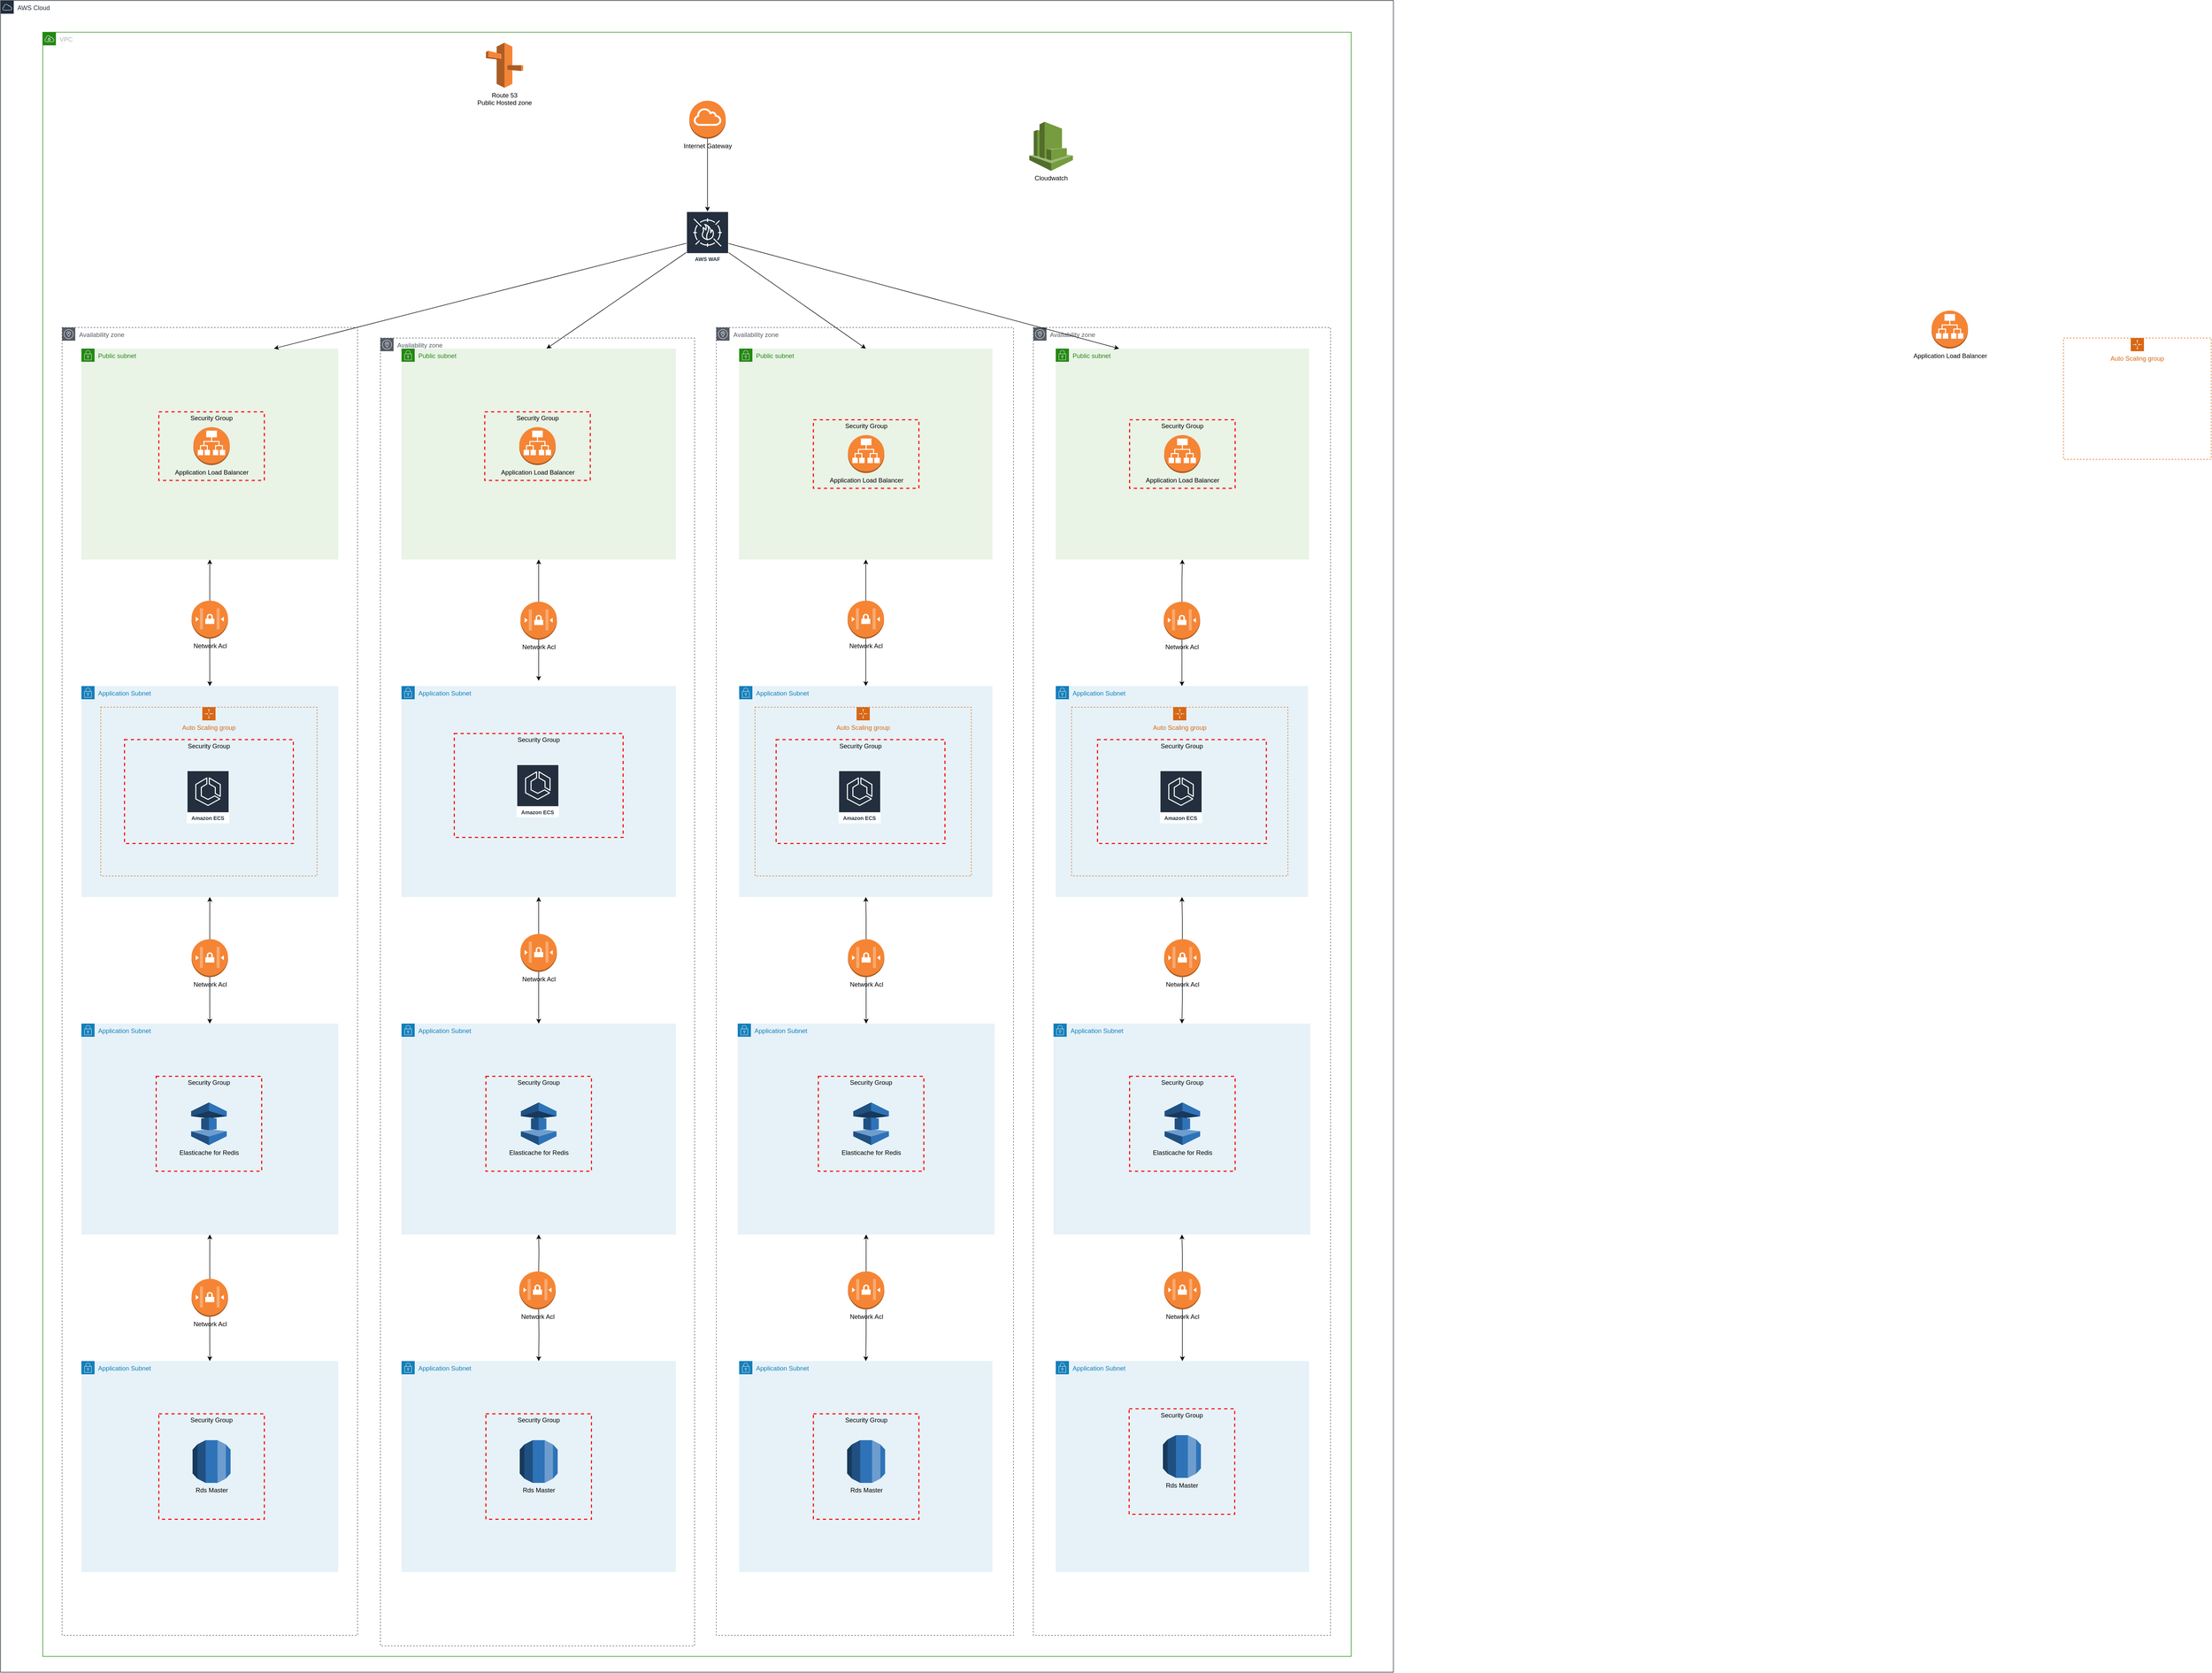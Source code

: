 <mxfile version="15.8.7" type="device"><diagram id="Xo9LN-4iOSDBVbElAzCq" name="Page-1"><mxGraphModel dx="4429" dy="2677" grid="1" gridSize="10" guides="1" tooltips="1" connect="1" arrows="1" fold="1" page="1" pageScale="1" pageWidth="850" pageHeight="1100" math="0" shadow="0"><root><mxCell id="0"/><mxCell id="1" parent="0"/><mxCell id="kpL0LpBQ19USk2UT3By7-2" value="AWS Cloud" style="points=[[0,0],[0.25,0],[0.5,0],[0.75,0],[1,0],[1,0.25],[1,0.5],[1,0.75],[1,1],[0.75,1],[0.5,1],[0.25,1],[0,1],[0,0.75],[0,0.5],[0,0.25]];outlineConnect=0;gradientColor=none;html=1;whiteSpace=wrap;fontSize=12;fontStyle=0;shape=mxgraph.aws4.group;grIcon=mxgraph.aws4.group_aws_cloud;strokeColor=#232F3E;fillColor=none;verticalAlign=top;align=left;spacingLeft=30;fontColor=#232F3E;dashed=0;" parent="1" vertex="1"><mxGeometry y="220" width="2640" height="3170" as="geometry"/></mxCell><mxCell id="kpL0LpBQ19USk2UT3By7-3" value="VPC" style="points=[[0,0],[0.25,0],[0.5,0],[0.75,0],[1,0],[1,0.25],[1,0.5],[1,0.75],[1,1],[0.75,1],[0.5,1],[0.25,1],[0,1],[0,0.75],[0,0.5],[0,0.25]];outlineConnect=0;gradientColor=none;html=1;whiteSpace=wrap;fontSize=12;fontStyle=0;shape=mxgraph.aws4.group;grIcon=mxgraph.aws4.group_vpc;strokeColor=#248814;fillColor=none;verticalAlign=top;align=left;spacingLeft=30;fontColor=#AAB7B8;dashed=0;" parent="1" vertex="1"><mxGeometry x="80" y="280" width="2480" height="3080" as="geometry"/></mxCell><mxCell id="kpL0LpBQ19USk2UT3By7-4" value="Route 53&lt;br&gt;Public Hosted zone" style="outlineConnect=0;dashed=0;verticalLabelPosition=bottom;verticalAlign=top;align=center;html=1;shape=mxgraph.aws3.route_53;fillColor=#F58536;gradientColor=none;" parent="1" vertex="1"><mxGeometry x="920" y="300" width="70.5" height="85.5" as="geometry"/></mxCell><mxCell id="kpL0LpBQ19USk2UT3By7-5" value="Availability zone" style="sketch=0;outlineConnect=0;gradientColor=none;html=1;whiteSpace=wrap;fontSize=12;fontStyle=0;shape=mxgraph.aws4.group;grIcon=mxgraph.aws4.group_availability_zone;strokeColor=#545B64;fillColor=none;verticalAlign=top;align=left;spacingLeft=30;fontColor=#545B64;dashed=1;" parent="1" vertex="1"><mxGeometry x="116.63" y="840" width="560" height="2480" as="geometry"/></mxCell><mxCell id="kpL0LpBQ19USk2UT3By7-10" value="AWS WAF" style="sketch=0;outlineConnect=0;fontColor=#232F3E;gradientColor=none;strokeColor=#ffffff;fillColor=#232F3E;dashed=0;verticalLabelPosition=middle;verticalAlign=bottom;align=center;html=1;whiteSpace=wrap;fontSize=10;fontStyle=1;spacing=3;shape=mxgraph.aws4.productIcon;prIcon=mxgraph.aws4.waf;" parent="1" vertex="1"><mxGeometry x="1300" y="620" width="80" height="100" as="geometry"/></mxCell><mxCell id="kpL0LpBQ19USk2UT3By7-16" value="Application Subnet" style="points=[[0,0],[0.25,0],[0.5,0],[0.75,0],[1,0],[1,0.25],[1,0.5],[1,0.75],[1,1],[0.75,1],[0.5,1],[0.25,1],[0,1],[0,0.75],[0,0.5],[0,0.25]];outlineConnect=0;gradientColor=none;html=1;whiteSpace=wrap;fontSize=12;fontStyle=0;shape=mxgraph.aws4.group;grIcon=mxgraph.aws4.group_security_group;grStroke=0;strokeColor=#147EBA;fillColor=#E6F2F8;verticalAlign=top;align=left;spacingLeft=30;fontColor=#147EBA;dashed=0;" parent="1" vertex="1"><mxGeometry x="153.26" y="1520" width="486.74" height="400" as="geometry"/></mxCell><mxCell id="kpL0LpBQ19USk2UT3By7-46" value="" style="edgeStyle=orthogonalEdgeStyle;rounded=0;orthogonalLoop=1;jettySize=auto;html=1;" parent="1" source="kpL0LpBQ19USk2UT3By7-19" target="kpL0LpBQ19USk2UT3By7-10" edge="1"><mxGeometry relative="1" as="geometry"/></mxCell><mxCell id="kpL0LpBQ19USk2UT3By7-19" value="Internet Gateway" style="outlineConnect=0;dashed=0;verticalLabelPosition=bottom;verticalAlign=top;align=center;html=1;shape=mxgraph.aws3.internet_gateway;fillColor=#F58534;gradientColor=none;" parent="1" vertex="1"><mxGeometry x="1305.5" y="410" width="69" height="72" as="geometry"/></mxCell><mxCell id="kpL0LpBQ19USk2UT3By7-49" value="Cloudwatch" style="outlineConnect=0;dashed=0;verticalLabelPosition=bottom;verticalAlign=top;align=center;html=1;shape=mxgraph.aws3.cloudwatch;fillColor=#759C3E;gradientColor=none;" parent="1" vertex="1"><mxGeometry x="1950" y="450" width="82.5" height="93" as="geometry"/></mxCell><mxCell id="kpL0LpBQ19USk2UT3By7-104" value="Public subnet" style="points=[[0,0],[0.25,0],[0.5,0],[0.75,0],[1,0],[1,0.25],[1,0.5],[1,0.75],[1,1],[0.75,1],[0.5,1],[0.25,1],[0,1],[0,0.75],[0,0.5],[0,0.25]];outlineConnect=0;gradientColor=none;html=1;whiteSpace=wrap;fontSize=12;fontStyle=0;shape=mxgraph.aws4.group;grIcon=mxgraph.aws4.group_security_group;grStroke=0;strokeColor=#248814;fillColor=#E9F3E6;verticalAlign=top;align=left;spacingLeft=30;fontColor=#248814;dashed=0;" parent="1" vertex="1"><mxGeometry x="153.26" y="880" width="486.74" height="400" as="geometry"/></mxCell><mxCell id="kpL0LpBQ19USk2UT3By7-110" value="Security Group" style="fontStyle=0;verticalAlign=top;align=center;spacingTop=-2;fillColor=none;rounded=0;whiteSpace=wrap;html=1;strokeColor=#FF0000;strokeWidth=2;dashed=1;container=1;collapsible=0;expand=0;recursiveResize=0;" parent="1" vertex="1"><mxGeometry x="2130" y="1015" width="200" height="130" as="geometry"/></mxCell><mxCell id="kpL0LpBQ19USk2UT3By7-111" value="Application Load Balancer" style="outlineConnect=0;dashed=0;verticalLabelPosition=bottom;verticalAlign=top;align=center;html=1;shape=mxgraph.aws3.application_load_balancer;fillColor=#F58534;gradientColor=none;" parent="kpL0LpBQ19USk2UT3By7-110" vertex="1"><mxGeometry x="65.5" y="29" width="69" height="72" as="geometry"/></mxCell><mxCell id="kpL0LpBQ19USk2UT3By7-113" value="Availability zone" style="sketch=0;outlineConnect=0;gradientColor=none;html=1;whiteSpace=wrap;fontSize=12;fontStyle=0;shape=mxgraph.aws4.group;grIcon=mxgraph.aws4.group_availability_zone;strokeColor=#545B64;fillColor=none;verticalAlign=top;align=left;spacingLeft=30;fontColor=#545B64;dashed=1;" parent="1" vertex="1"><mxGeometry x="1356.63" y="840" width="563.37" height="2480" as="geometry"/></mxCell><mxCell id="kpL0LpBQ19USk2UT3By7-114" value="Public subnet" style="points=[[0,0],[0.25,0],[0.5,0],[0.75,0],[1,0],[1,0.25],[1,0.5],[1,0.75],[1,1],[0.75,1],[0.5,1],[0.25,1],[0,1],[0,0.75],[0,0.5],[0,0.25]];outlineConnect=0;gradientColor=none;html=1;whiteSpace=wrap;fontSize=12;fontStyle=0;shape=mxgraph.aws4.group;grIcon=mxgraph.aws4.group_security_group;grStroke=0;strokeColor=#248814;fillColor=#E9F3E6;verticalAlign=top;align=left;spacingLeft=30;fontColor=#248814;dashed=0;" parent="1" vertex="1"><mxGeometry x="1400" y="880" width="480" height="400" as="geometry"/></mxCell><mxCell id="kpL0LpBQ19USk2UT3By7-139" value="Auto Scaling group&lt;br&gt;" style="points=[[0,0],[0.25,0],[0.5,0],[0.75,0],[1,0],[1,0.25],[1,0.5],[1,0.75],[1,1],[0.75,1],[0.5,1],[0.25,1],[0,1],[0,0.75],[0,0.5],[0,0.25]];outlineConnect=0;gradientColor=none;html=1;whiteSpace=wrap;fontSize=12;fontStyle=0;shape=mxgraph.aws4.groupCenter;grIcon=mxgraph.aws4.group_auto_scaling_group;grStroke=1;strokeColor=#D86613;fillColor=none;verticalAlign=top;align=center;fontColor=#D86613;dashed=1;spacingTop=25;" parent="1" vertex="1"><mxGeometry x="3910" y="860" width="280" height="230" as="geometry"/></mxCell><mxCell id="kpL0LpBQ19USk2UT3By7-188" value="" style="edgeStyle=orthogonalEdgeStyle;rounded=0;orthogonalLoop=1;jettySize=auto;html=1;" parent="1" source="kpL0LpBQ19USk2UT3By7-146" target="kpL0LpBQ19USk2UT3By7-114" edge="1"><mxGeometry relative="1" as="geometry"/></mxCell><mxCell id="kpL0LpBQ19USk2UT3By7-189" value="" style="edgeStyle=orthogonalEdgeStyle;rounded=0;orthogonalLoop=1;jettySize=auto;html=1;" parent="1" source="kpL0LpBQ19USk2UT3By7-146" target="kpL0LpBQ19USk2UT3By7-187" edge="1"><mxGeometry relative="1" as="geometry"/></mxCell><mxCell id="kpL0LpBQ19USk2UT3By7-146" value="Network Acl" style="outlineConnect=0;dashed=0;verticalLabelPosition=bottom;verticalAlign=top;align=center;html=1;shape=mxgraph.aws3.network_access_controllist;fillColor=#F58534;gradientColor=none;" parent="1" vertex="1"><mxGeometry x="1605.5" y="1358" width="69" height="72" as="geometry"/></mxCell><mxCell id="kpL0LpBQ19USk2UT3By7-164" value="" style="endArrow=classic;html=1;rounded=0;entryX=0.75;entryY=0;entryDx=0;entryDy=0;" parent="1" source="kpL0LpBQ19USk2UT3By7-10" target="kpL0LpBQ19USk2UT3By7-104" edge="1"><mxGeometry width="50" height="50" relative="1" as="geometry"><mxPoint x="750" y="550" as="sourcePoint"/><mxPoint x="800" y="500" as="targetPoint"/></mxGeometry></mxCell><mxCell id="kpL0LpBQ19USk2UT3By7-165" value="" style="endArrow=classic;html=1;rounded=0;entryX=0.5;entryY=0;entryDx=0;entryDy=0;" parent="1" source="kpL0LpBQ19USk2UT3By7-10" edge="1"><mxGeometry width="50" height="50" relative="1" as="geometry"><mxPoint x="810" y="630" as="sourcePoint"/><mxPoint x="1035" y="880" as="targetPoint"/></mxGeometry></mxCell><mxCell id="kpL0LpBQ19USk2UT3By7-166" value="" style="endArrow=classic;html=1;rounded=0;entryX=0.5;entryY=0;entryDx=0;entryDy=0;" parent="1" source="kpL0LpBQ19USk2UT3By7-10" target="kpL0LpBQ19USk2UT3By7-114" edge="1"><mxGeometry width="50" height="50" relative="1" as="geometry"><mxPoint x="1210" y="804.286" as="sourcePoint"/><mxPoint x="1096.452" y="930" as="targetPoint"/></mxGeometry></mxCell><mxCell id="kpL0LpBQ19USk2UT3By7-117" value="Application Load Balancer" style="outlineConnect=0;dashed=0;verticalLabelPosition=bottom;verticalAlign=top;align=center;html=1;shape=mxgraph.aws3.application_load_balancer;fillColor=#F58534;gradientColor=none;" parent="1" vertex="1"><mxGeometry x="3660" y="808" width="69" height="72" as="geometry"/></mxCell><mxCell id="kpL0LpBQ19USk2UT3By7-181" value="Public subnet" style="points=[[0,0],[0.25,0],[0.5,0],[0.75,0],[1,0],[1,0.25],[1,0.5],[1,0.75],[1,1],[0.75,1],[0.5,1],[0.25,1],[0,1],[0,0.75],[0,0.5],[0,0.25]];outlineConnect=0;gradientColor=none;html=1;whiteSpace=wrap;fontSize=12;fontStyle=0;shape=mxgraph.aws4.group;grIcon=mxgraph.aws4.group_security_group;grStroke=0;strokeColor=#248814;fillColor=#E9F3E6;verticalAlign=top;align=left;spacingLeft=30;fontColor=#248814;dashed=0;" parent="1" vertex="1"><mxGeometry x="2000" y="880" width="480" height="400" as="geometry"/></mxCell><mxCell id="kpL0LpBQ19USk2UT3By7-183" value="" style="edgeStyle=orthogonalEdgeStyle;rounded=0;orthogonalLoop=1;jettySize=auto;html=1;" parent="1" source="kpL0LpBQ19USk2UT3By7-182" target="kpL0LpBQ19USk2UT3By7-104" edge="1"><mxGeometry relative="1" as="geometry"/></mxCell><mxCell id="kpL0LpBQ19USk2UT3By7-185" value="" style="edgeStyle=orthogonalEdgeStyle;rounded=0;orthogonalLoop=1;jettySize=auto;html=1;" parent="1" source="kpL0LpBQ19USk2UT3By7-182" target="kpL0LpBQ19USk2UT3By7-16" edge="1"><mxGeometry relative="1" as="geometry"/></mxCell><mxCell id="kpL0LpBQ19USk2UT3By7-182" value="Network Acl" style="outlineConnect=0;dashed=0;verticalLabelPosition=bottom;verticalAlign=top;align=center;html=1;shape=mxgraph.aws3.network_access_controllist;fillColor=#F58534;gradientColor=none;" parent="1" vertex="1"><mxGeometry x="362.13" y="1358" width="69" height="72" as="geometry"/></mxCell><mxCell id="kpL0LpBQ19USk2UT3By7-184" value="" style="edgeStyle=orthogonalEdgeStyle;rounded=0;orthogonalLoop=1;jettySize=auto;html=1;" parent="1" source="kpL0LpBQ19USk2UT3By7-175" edge="1"><mxGeometry relative="1" as="geometry"><mxPoint x="1020" y="1280" as="targetPoint"/></mxGeometry></mxCell><mxCell id="kpL0LpBQ19USk2UT3By7-186" value="" style="edgeStyle=orthogonalEdgeStyle;rounded=0;orthogonalLoop=1;jettySize=auto;html=1;" parent="1" source="kpL0LpBQ19USk2UT3By7-175" edge="1"><mxGeometry relative="1" as="geometry"><mxPoint x="1020" y="1510" as="targetPoint"/></mxGeometry></mxCell><mxCell id="kpL0LpBQ19USk2UT3By7-187" value="Application Subnet" style="points=[[0,0],[0.25,0],[0.5,0],[0.75,0],[1,0],[1,0.25],[1,0.5],[1,0.75],[1,1],[0.75,1],[0.5,1],[0.25,1],[0,1],[0,0.75],[0,0.5],[0,0.25]];outlineConnect=0;gradientColor=none;html=1;whiteSpace=wrap;fontSize=12;fontStyle=0;shape=mxgraph.aws4.group;grIcon=mxgraph.aws4.group_security_group;grStroke=0;strokeColor=#147EBA;fillColor=#E6F2F8;verticalAlign=top;align=left;spacingLeft=30;fontColor=#147EBA;dashed=0;" parent="1" vertex="1"><mxGeometry x="1400" y="1520" width="480" height="400" as="geometry"/></mxCell><mxCell id="kpL0LpBQ19USk2UT3By7-180" value="Availability zone" style="sketch=0;outlineConnect=0;gradientColor=none;html=1;whiteSpace=wrap;fontSize=12;fontStyle=0;shape=mxgraph.aws4.group;grIcon=mxgraph.aws4.group_availability_zone;strokeColor=#545B64;fillColor=none;verticalAlign=top;align=left;spacingLeft=30;fontColor=#545B64;dashed=1;" parent="1" vertex="1"><mxGeometry x="1957.48" y="840" width="563.37" height="2480" as="geometry"/></mxCell><mxCell id="kpL0LpBQ19USk2UT3By7-175" value="Network Acl" style="outlineConnect=0;dashed=0;verticalLabelPosition=bottom;verticalAlign=top;align=center;html=1;shape=mxgraph.aws3.network_access_controllist;fillColor=#F58534;gradientColor=none;" parent="1" vertex="1"><mxGeometry x="985.5" y="1360" width="69" height="72" as="geometry"/></mxCell><mxCell id="kpL0LpBQ19USk2UT3By7-190" value="Application Subnet" style="points=[[0,0],[0.25,0],[0.5,0],[0.75,0],[1,0],[1,0.25],[1,0.5],[1,0.75],[1,1],[0.75,1],[0.5,1],[0.25,1],[0,1],[0,0.75],[0,0.5],[0,0.25]];outlineConnect=0;gradientColor=none;html=1;whiteSpace=wrap;fontSize=12;fontStyle=0;shape=mxgraph.aws4.group;grIcon=mxgraph.aws4.group_security_group;grStroke=0;strokeColor=#147EBA;fillColor=#E6F2F8;verticalAlign=top;align=left;spacingLeft=30;fontColor=#147EBA;dashed=0;" parent="1" vertex="1"><mxGeometry x="2000" y="1520" width="478.32" height="400" as="geometry"/></mxCell><mxCell id="kpL0LpBQ19USk2UT3By7-192" value="" style="edgeStyle=orthogonalEdgeStyle;rounded=0;orthogonalLoop=1;jettySize=auto;html=1;" parent="1" source="kpL0LpBQ19USk2UT3By7-191" target="kpL0LpBQ19USk2UT3By7-181" edge="1"><mxGeometry relative="1" as="geometry"/></mxCell><mxCell id="kpL0LpBQ19USk2UT3By7-193" value="" style="edgeStyle=orthogonalEdgeStyle;rounded=0;orthogonalLoop=1;jettySize=auto;html=1;" parent="1" source="kpL0LpBQ19USk2UT3By7-191" target="kpL0LpBQ19USk2UT3By7-190" edge="1"><mxGeometry relative="1" as="geometry"/></mxCell><mxCell id="kpL0LpBQ19USk2UT3By7-191" value="Network Acl" style="outlineConnect=0;dashed=0;verticalLabelPosition=bottom;verticalAlign=top;align=center;html=1;shape=mxgraph.aws3.network_access_controllist;fillColor=#F58534;gradientColor=none;" parent="1" vertex="1"><mxGeometry x="2204.66" y="1360" width="69" height="72" as="geometry"/></mxCell><mxCell id="kpL0LpBQ19USk2UT3By7-195" value="Application Subnet" style="points=[[0,0],[0.25,0],[0.5,0],[0.75,0],[1,0],[1,0.25],[1,0.5],[1,0.75],[1,1],[0.75,1],[0.5,1],[0.25,1],[0,1],[0,0.75],[0,0.5],[0,0.25]];outlineConnect=0;gradientColor=none;html=1;whiteSpace=wrap;fontSize=12;fontStyle=0;shape=mxgraph.aws4.group;grIcon=mxgraph.aws4.group_security_group;grStroke=0;strokeColor=#147EBA;fillColor=#E6F2F8;verticalAlign=top;align=left;spacingLeft=30;fontColor=#147EBA;dashed=0;" parent="1" vertex="1"><mxGeometry x="153.26" y="2160" width="486.74" height="400" as="geometry"/></mxCell><mxCell id="kpL0LpBQ19USk2UT3By7-196" value="Application Subnet" style="points=[[0,0],[0.25,0],[0.5,0],[0.75,0],[1,0],[1,0.25],[1,0.5],[1,0.75],[1,1],[0.75,1],[0.5,1],[0.25,1],[0,1],[0,0.75],[0,0.5],[0,0.25]];outlineConnect=0;gradientColor=none;html=1;whiteSpace=wrap;fontSize=12;fontStyle=0;shape=mxgraph.aws4.group;grIcon=mxgraph.aws4.group_security_group;grStroke=0;strokeColor=#147EBA;fillColor=#E6F2F8;verticalAlign=top;align=left;spacingLeft=30;fontColor=#147EBA;dashed=0;" parent="1" vertex="1"><mxGeometry x="153.26" y="2800" width="486.74" height="400" as="geometry"/></mxCell><mxCell id="kpL0LpBQ19USk2UT3By7-197" value="Application Subnet" style="points=[[0,0],[0.25,0],[0.5,0],[0.75,0],[1,0],[1,0.25],[1,0.5],[1,0.75],[1,1],[0.75,1],[0.5,1],[0.25,1],[0,1],[0,0.75],[0,0.5],[0,0.25]];outlineConnect=0;gradientColor=none;html=1;whiteSpace=wrap;fontSize=12;fontStyle=0;shape=mxgraph.aws4.group;grIcon=mxgraph.aws4.group_security_group;grStroke=0;strokeColor=#147EBA;fillColor=#E6F2F8;verticalAlign=top;align=left;spacingLeft=30;fontColor=#147EBA;dashed=0;" parent="1" vertex="1"><mxGeometry x="760" y="2160" width="520" height="400" as="geometry"/></mxCell><mxCell id="kpL0LpBQ19USk2UT3By7-201" value="" style="edgeStyle=orthogonalEdgeStyle;rounded=0;orthogonalLoop=1;jettySize=auto;html=1;" parent="1" source="kpL0LpBQ19USk2UT3By7-199" target="kpL0LpBQ19USk2UT3By7-16" edge="1"><mxGeometry relative="1" as="geometry"/></mxCell><mxCell id="kpL0LpBQ19USk2UT3By7-202" value="" style="edgeStyle=orthogonalEdgeStyle;rounded=0;orthogonalLoop=1;jettySize=auto;html=1;" parent="1" source="kpL0LpBQ19USk2UT3By7-199" target="kpL0LpBQ19USk2UT3By7-195" edge="1"><mxGeometry relative="1" as="geometry"/></mxCell><mxCell id="kpL0LpBQ19USk2UT3By7-199" value="Network Acl" style="outlineConnect=0;dashed=0;verticalLabelPosition=bottom;verticalAlign=top;align=center;html=1;shape=mxgraph.aws3.network_access_controllist;fillColor=#F58534;gradientColor=none;" parent="1" vertex="1"><mxGeometry x="362.13" y="2000" width="69" height="72" as="geometry"/></mxCell><mxCell id="kpL0LpBQ19USk2UT3By7-203" value="" style="edgeStyle=orthogonalEdgeStyle;rounded=0;orthogonalLoop=1;jettySize=auto;html=1;" parent="1" source="kpL0LpBQ19USk2UT3By7-200" target="kpL0LpBQ19USk2UT3By7-195" edge="1"><mxGeometry relative="1" as="geometry"/></mxCell><mxCell id="kpL0LpBQ19USk2UT3By7-206" value="" style="edgeStyle=orthogonalEdgeStyle;rounded=0;orthogonalLoop=1;jettySize=auto;html=1;" parent="1" source="kpL0LpBQ19USk2UT3By7-200" target="kpL0LpBQ19USk2UT3By7-196" edge="1"><mxGeometry relative="1" as="geometry"/></mxCell><mxCell id="kpL0LpBQ19USk2UT3By7-200" value="Network Acl" style="outlineConnect=0;dashed=0;verticalLabelPosition=bottom;verticalAlign=top;align=center;html=1;shape=mxgraph.aws3.network_access_controllist;fillColor=#F58534;gradientColor=none;" parent="1" vertex="1"><mxGeometry x="362.13" y="2644" width="69" height="72" as="geometry"/></mxCell><mxCell id="kpL0LpBQ19USk2UT3By7-207" value="Application Subnet" style="points=[[0,0],[0.25,0],[0.5,0],[0.75,0],[1,0],[1,0.25],[1,0.5],[1,0.75],[1,1],[0.75,1],[0.5,1],[0.25,1],[0,1],[0,0.75],[0,0.5],[0,0.25]];outlineConnect=0;gradientColor=none;html=1;whiteSpace=wrap;fontSize=12;fontStyle=0;shape=mxgraph.aws4.group;grIcon=mxgraph.aws4.group_security_group;grStroke=0;strokeColor=#147EBA;fillColor=#E6F2F8;verticalAlign=top;align=left;spacingLeft=30;fontColor=#147EBA;dashed=0;" parent="1" vertex="1"><mxGeometry x="1397.25" y="2160" width="486.74" height="400" as="geometry"/></mxCell><mxCell id="kpL0LpBQ19USk2UT3By7-208" value="Application Subnet" style="points=[[0,0],[0.25,0],[0.5,0],[0.75,0],[1,0],[1,0.25],[1,0.5],[1,0.75],[1,1],[0.75,1],[0.5,1],[0.25,1],[0,1],[0,0.75],[0,0.5],[0,0.25]];outlineConnect=0;gradientColor=none;html=1;whiteSpace=wrap;fontSize=12;fontStyle=0;shape=mxgraph.aws4.group;grIcon=mxgraph.aws4.group_security_group;grStroke=0;strokeColor=#147EBA;fillColor=#E6F2F8;verticalAlign=top;align=left;spacingLeft=30;fontColor=#147EBA;dashed=0;" parent="1" vertex="1"><mxGeometry x="1995.79" y="2160" width="486.74" height="400" as="geometry"/></mxCell><mxCell id="kpL0LpBQ19USk2UT3By7-222" value="" style="edgeStyle=orthogonalEdgeStyle;rounded=0;orthogonalLoop=1;jettySize=auto;html=1;" parent="1" source="kpL0LpBQ19USk2UT3By7-209" target="kpL0LpBQ19USk2UT3By7-187" edge="1"><mxGeometry relative="1" as="geometry"/></mxCell><mxCell id="kpL0LpBQ19USk2UT3By7-223" value="" style="edgeStyle=orthogonalEdgeStyle;rounded=0;orthogonalLoop=1;jettySize=auto;html=1;" parent="1" source="kpL0LpBQ19USk2UT3By7-209" target="kpL0LpBQ19USk2UT3By7-207" edge="1"><mxGeometry relative="1" as="geometry"/></mxCell><mxCell id="kpL0LpBQ19USk2UT3By7-209" value="Network Acl" style="outlineConnect=0;dashed=0;verticalLabelPosition=bottom;verticalAlign=top;align=center;html=1;shape=mxgraph.aws3.network_access_controllist;fillColor=#F58534;gradientColor=none;" parent="1" vertex="1"><mxGeometry x="1606.12" y="2000" width="69" height="72" as="geometry"/></mxCell><mxCell id="kpL0LpBQ19USk2UT3By7-224" value="" style="edgeStyle=orthogonalEdgeStyle;rounded=0;orthogonalLoop=1;jettySize=auto;html=1;" parent="1" source="kpL0LpBQ19USk2UT3By7-210" target="kpL0LpBQ19USk2UT3By7-190" edge="1"><mxGeometry relative="1" as="geometry"/></mxCell><mxCell id="kpL0LpBQ19USk2UT3By7-225" value="" style="edgeStyle=orthogonalEdgeStyle;rounded=0;orthogonalLoop=1;jettySize=auto;html=1;" parent="1" source="kpL0LpBQ19USk2UT3By7-210" target="kpL0LpBQ19USk2UT3By7-208" edge="1"><mxGeometry relative="1" as="geometry"/></mxCell><mxCell id="kpL0LpBQ19USk2UT3By7-210" value="Network Acl" style="outlineConnect=0;dashed=0;verticalLabelPosition=bottom;verticalAlign=top;align=center;html=1;shape=mxgraph.aws3.network_access_controllist;fillColor=#F58534;gradientColor=none;" parent="1" vertex="1"><mxGeometry x="2205.51" y="2000" width="69" height="72" as="geometry"/></mxCell><mxCell id="kpL0LpBQ19USk2UT3By7-211" value="Application Subnet" style="points=[[0,0],[0.25,0],[0.5,0],[0.75,0],[1,0],[1,0.25],[1,0.5],[1,0.75],[1,1],[0.75,1],[0.5,1],[0.25,1],[0,1],[0,0.75],[0,0.5],[0,0.25]];outlineConnect=0;gradientColor=none;html=1;whiteSpace=wrap;fontSize=12;fontStyle=0;shape=mxgraph.aws4.group;grIcon=mxgraph.aws4.group_security_group;grStroke=0;strokeColor=#147EBA;fillColor=#E6F2F8;verticalAlign=top;align=left;spacingLeft=30;fontColor=#147EBA;dashed=0;" parent="1" vertex="1"><mxGeometry x="760" y="2800" width="520" height="400" as="geometry"/></mxCell><mxCell id="kpL0LpBQ19USk2UT3By7-212" value="Application Subnet" style="points=[[0,0],[0.25,0],[0.5,0],[0.75,0],[1,0],[1,0.25],[1,0.5],[1,0.75],[1,1],[0.75,1],[0.5,1],[0.25,1],[0,1],[0,0.75],[0,0.5],[0,0.25]];outlineConnect=0;gradientColor=none;html=1;whiteSpace=wrap;fontSize=12;fontStyle=0;shape=mxgraph.aws4.group;grIcon=mxgraph.aws4.group_security_group;grStroke=0;strokeColor=#147EBA;fillColor=#E6F2F8;verticalAlign=top;align=left;spacingLeft=30;fontColor=#147EBA;dashed=0;" parent="1" vertex="1"><mxGeometry x="1400" y="2800" width="480" height="400" as="geometry"/></mxCell><mxCell id="kpL0LpBQ19USk2UT3By7-213" value="Application Subnet" style="points=[[0,0],[0.25,0],[0.5,0],[0.75,0],[1,0],[1,0.25],[1,0.5],[1,0.75],[1,1],[0.75,1],[0.5,1],[0.25,1],[0,1],[0,0.75],[0,0.5],[0,0.25]];outlineConnect=0;gradientColor=none;html=1;whiteSpace=wrap;fontSize=12;fontStyle=0;shape=mxgraph.aws4.group;grIcon=mxgraph.aws4.group_security_group;grStroke=0;strokeColor=#147EBA;fillColor=#E6F2F8;verticalAlign=top;align=left;spacingLeft=30;fontColor=#147EBA;dashed=0;" parent="1" vertex="1"><mxGeometry x="2000" y="2800" width="480" height="400" as="geometry"/></mxCell><mxCell id="kpL0LpBQ19USk2UT3By7-217" value="" style="edgeStyle=orthogonalEdgeStyle;rounded=0;orthogonalLoop=1;jettySize=auto;html=1;" parent="1" target="kpL0LpBQ19USk2UT3By7-197" edge="1"><mxGeometry relative="1" as="geometry"><mxPoint x="1020" y="2630" as="sourcePoint"/></mxGeometry></mxCell><mxCell id="kpL0LpBQ19USk2UT3By7-218" value="" style="edgeStyle=orthogonalEdgeStyle;rounded=0;orthogonalLoop=1;jettySize=auto;html=1;" parent="1" target="kpL0LpBQ19USk2UT3By7-211" edge="1"><mxGeometry relative="1" as="geometry"><mxPoint x="1020" y="2702" as="sourcePoint"/></mxGeometry></mxCell><mxCell id="kpL0LpBQ19USk2UT3By7-219" value="" style="edgeStyle=orthogonalEdgeStyle;rounded=0;orthogonalLoop=1;jettySize=auto;html=1;" parent="1" source="kpL0LpBQ19USk2UT3By7-215" target="kpL0LpBQ19USk2UT3By7-207" edge="1"><mxGeometry relative="1" as="geometry"/></mxCell><mxCell id="kpL0LpBQ19USk2UT3By7-221" value="" style="edgeStyle=orthogonalEdgeStyle;rounded=0;orthogonalLoop=1;jettySize=auto;html=1;" parent="1" source="kpL0LpBQ19USk2UT3By7-215" target="kpL0LpBQ19USk2UT3By7-212" edge="1"><mxGeometry relative="1" as="geometry"/></mxCell><mxCell id="kpL0LpBQ19USk2UT3By7-215" value="Network Acl" style="outlineConnect=0;dashed=0;verticalLabelPosition=bottom;verticalAlign=top;align=center;html=1;shape=mxgraph.aws3.network_access_controllist;fillColor=#F58534;gradientColor=none;" parent="1" vertex="1"><mxGeometry x="1606.12" y="2630" width="69" height="72" as="geometry"/></mxCell><mxCell id="kpL0LpBQ19USk2UT3By7-226" value="" style="edgeStyle=orthogonalEdgeStyle;rounded=0;orthogonalLoop=1;jettySize=auto;html=1;" parent="1" source="kpL0LpBQ19USk2UT3By7-216" target="kpL0LpBQ19USk2UT3By7-208" edge="1"><mxGeometry relative="1" as="geometry"/></mxCell><mxCell id="kpL0LpBQ19USk2UT3By7-227" value="" style="edgeStyle=orthogonalEdgeStyle;rounded=0;orthogonalLoop=1;jettySize=auto;html=1;" parent="1" source="kpL0LpBQ19USk2UT3By7-216" target="kpL0LpBQ19USk2UT3By7-213" edge="1"><mxGeometry relative="1" as="geometry"/></mxCell><mxCell id="kpL0LpBQ19USk2UT3By7-216" value="Network Acl" style="outlineConnect=0;dashed=0;verticalLabelPosition=bottom;verticalAlign=top;align=center;html=1;shape=mxgraph.aws3.network_access_controllist;fillColor=#F58534;gradientColor=none;" parent="1" vertex="1"><mxGeometry x="2205.51" y="2630" width="69" height="72" as="geometry"/></mxCell><mxCell id="kpL0LpBQ19USk2UT3By7-229" value="" style="endArrow=classic;html=1;rounded=0;entryX=0.25;entryY=0;entryDx=0;entryDy=0;" parent="1" source="kpL0LpBQ19USk2UT3By7-10" target="kpL0LpBQ19USk2UT3By7-181" edge="1"><mxGeometry width="50" height="50" relative="1" as="geometry"><mxPoint x="1310" y="692.0" as="sourcePoint"/><mxPoint x="650.0" y="890" as="targetPoint"/></mxGeometry></mxCell><mxCell id="kpL0LpBQ19USk2UT3By7-231" value="Security Group" style="fontStyle=0;verticalAlign=top;align=center;spacingTop=-2;fillColor=none;rounded=0;whiteSpace=wrap;html=1;strokeColor=#FF0000;strokeWidth=2;dashed=1;container=1;collapsible=0;expand=0;recursiveResize=0;" parent="1" vertex="1"><mxGeometry x="1540.62" y="1015" width="200" height="130" as="geometry"/></mxCell><mxCell id="kpL0LpBQ19USk2UT3By7-232" value="Application Load Balancer" style="outlineConnect=0;dashed=0;verticalLabelPosition=bottom;verticalAlign=top;align=center;html=1;shape=mxgraph.aws3.application_load_balancer;fillColor=#F58534;gradientColor=none;" parent="kpL0LpBQ19USk2UT3By7-231" vertex="1"><mxGeometry x="65.5" y="29" width="69" height="72" as="geometry"/></mxCell><mxCell id="kpL0LpBQ19USk2UT3By7-236" value="Security Group" style="fontStyle=0;verticalAlign=top;align=center;spacingTop=-2;fillColor=none;rounded=0;whiteSpace=wrap;html=1;strokeColor=#FF0000;strokeWidth=2;dashed=1;container=1;collapsible=0;expand=0;recursiveResize=0;" parent="1" vertex="1"><mxGeometry x="300" y="1000" width="200" height="130" as="geometry"/></mxCell><mxCell id="kpL0LpBQ19USk2UT3By7-237" value="Application Load Balancer" style="outlineConnect=0;dashed=0;verticalLabelPosition=bottom;verticalAlign=top;align=center;html=1;shape=mxgraph.aws3.application_load_balancer;fillColor=#F58534;gradientColor=none;" parent="kpL0LpBQ19USk2UT3By7-236" vertex="1"><mxGeometry x="65.5" y="29" width="69" height="72" as="geometry"/></mxCell><mxCell id="kpL0LpBQ19USk2UT3By7-238" value="Auto Scaling group&lt;br&gt;" style="points=[[0,0],[0.25,0],[0.5,0],[0.75,0],[1,0],[1,0.25],[1,0.5],[1,0.75],[1,1],[0.75,1],[0.5,1],[0.25,1],[0,1],[0,0.75],[0,0.5],[0,0.25]];outlineConnect=0;gradientColor=none;html=1;whiteSpace=wrap;fontSize=12;fontStyle=0;shape=mxgraph.aws4.groupCenter;grIcon=mxgraph.aws4.group_auto_scaling_group;grStroke=1;strokeColor=#D86613;fillColor=none;verticalAlign=top;align=center;fontColor=#D86613;dashed=1;spacingTop=25;" parent="1" vertex="1"><mxGeometry x="190" y="1560" width="410" height="320" as="geometry"/></mxCell><mxCell id="kpL0LpBQ19USk2UT3By7-240" value="Auto Scaling group&lt;br&gt;" style="points=[[0,0],[0.25,0],[0.5,0],[0.75,0],[1,0],[1,0.25],[1,0.5],[1,0.75],[1,1],[0.75,1],[0.5,1],[0.25,1],[0,1],[0,0.75],[0,0.5],[0,0.25]];outlineConnect=0;gradientColor=none;html=1;whiteSpace=wrap;fontSize=12;fontStyle=0;shape=mxgraph.aws4.groupCenter;grIcon=mxgraph.aws4.group_auto_scaling_group;grStroke=1;strokeColor=#D86613;fillColor=none;verticalAlign=top;align=center;fontColor=#D86613;dashed=1;spacingTop=25;" parent="1" vertex="1"><mxGeometry x="1430" y="1560" width="410" height="320" as="geometry"/></mxCell><mxCell id="kpL0LpBQ19USk2UT3By7-198" value="Availability zone" style="sketch=0;outlineConnect=0;gradientColor=none;html=1;whiteSpace=wrap;fontSize=12;fontStyle=0;shape=mxgraph.aws4.group;grIcon=mxgraph.aws4.group_availability_zone;strokeColor=#545B64;fillColor=none;verticalAlign=top;align=left;spacingLeft=30;fontColor=#545B64;dashed=1;" parent="1" vertex="1"><mxGeometry x="720.0" y="860" width="595.5" height="2480" as="geometry"/></mxCell><mxCell id="kpL0LpBQ19USk2UT3By7-241" value="Auto Scaling group&lt;br&gt;" style="points=[[0,0],[0.25,0],[0.5,0],[0.75,0],[1,0],[1,0.25],[1,0.5],[1,0.75],[1,1],[0.75,1],[0.5,1],[0.25,1],[0,1],[0,0.75],[0,0.5],[0,0.25]];outlineConnect=0;gradientColor=none;html=1;whiteSpace=wrap;fontSize=12;fontStyle=0;shape=mxgraph.aws4.groupCenter;grIcon=mxgraph.aws4.group_auto_scaling_group;grStroke=1;strokeColor=#D86613;fillColor=none;verticalAlign=top;align=center;fontColor=#D86613;dashed=1;spacingTop=25;" parent="1" vertex="1"><mxGeometry x="2030" y="1560" width="410" height="320" as="geometry"/></mxCell><mxCell id="kpL0LpBQ19USk2UT3By7-242" value="Security Group" style="fontStyle=0;verticalAlign=top;align=center;spacingTop=-2;fillColor=none;rounded=0;whiteSpace=wrap;html=1;strokeColor=#FF0000;strokeWidth=2;dashed=1;container=1;collapsible=0;expand=0;recursiveResize=0;" parent="1" vertex="1"><mxGeometry x="2140.01" y="1015" width="200" height="130" as="geometry"/></mxCell><mxCell id="kpL0LpBQ19USk2UT3By7-243" value="Application Load Balancer" style="outlineConnect=0;dashed=0;verticalLabelPosition=bottom;verticalAlign=top;align=center;html=1;shape=mxgraph.aws3.application_load_balancer;fillColor=#F58534;gradientColor=none;" parent="kpL0LpBQ19USk2UT3By7-242" vertex="1"><mxGeometry x="65.5" y="29" width="69" height="72" as="geometry"/></mxCell><mxCell id="kpL0LpBQ19USk2UT3By7-246" value="Security Group" style="fontStyle=0;verticalAlign=top;align=center;spacingTop=-2;fillColor=none;rounded=0;whiteSpace=wrap;html=1;strokeColor=#FF0000;strokeWidth=2;dashed=1;container=1;collapsible=0;expand=0;recursiveResize=0;" parent="1" vertex="1"><mxGeometry x="235" y="1621.5" width="320" height="197" as="geometry"/></mxCell><mxCell id="kpL0LpBQ19USk2UT3By7-247" value="Amazon ECS" style="sketch=0;outlineConnect=0;fontColor=#232F3E;gradientColor=none;strokeColor=#ffffff;fillColor=#232F3E;dashed=0;verticalLabelPosition=middle;verticalAlign=bottom;align=center;html=1;whiteSpace=wrap;fontSize=10;fontStyle=1;spacing=3;shape=mxgraph.aws4.productIcon;prIcon=mxgraph.aws4.ecs;" parent="kpL0LpBQ19USk2UT3By7-246" vertex="1"><mxGeometry x="118.32" y="58.75" width="80" height="100" as="geometry"/></mxCell><mxCell id="kpL0LpBQ19USk2UT3By7-250" value="Security Group" style="fontStyle=0;verticalAlign=top;align=center;spacingTop=-2;fillColor=none;rounded=0;whiteSpace=wrap;html=1;strokeColor=#FF0000;strokeWidth=2;dashed=1;container=1;collapsible=0;expand=0;recursiveResize=0;" parent="1" vertex="1"><mxGeometry x="1470" y="1621.5" width="320" height="197" as="geometry"/></mxCell><mxCell id="kpL0LpBQ19USk2UT3By7-251" value="Amazon ECS" style="sketch=0;outlineConnect=0;fontColor=#232F3E;gradientColor=none;strokeColor=#ffffff;fillColor=#232F3E;dashed=0;verticalLabelPosition=middle;verticalAlign=bottom;align=center;html=1;whiteSpace=wrap;fontSize=10;fontStyle=1;spacing=3;shape=mxgraph.aws4.productIcon;prIcon=mxgraph.aws4.ecs;" parent="kpL0LpBQ19USk2UT3By7-250" vertex="1"><mxGeometry x="118.32" y="58.75" width="80" height="100" as="geometry"/></mxCell><mxCell id="kpL0LpBQ19USk2UT3By7-252" value="Security Group" style="fontStyle=0;verticalAlign=top;align=center;spacingTop=-2;fillColor=none;rounded=0;whiteSpace=wrap;html=1;strokeColor=#FF0000;strokeWidth=2;dashed=1;container=1;collapsible=0;expand=0;recursiveResize=0;" parent="1" vertex="1"><mxGeometry x="2079.16" y="1621.5" width="320" height="197" as="geometry"/></mxCell><mxCell id="kpL0LpBQ19USk2UT3By7-253" value="Amazon ECS" style="sketch=0;outlineConnect=0;fontColor=#232F3E;gradientColor=none;strokeColor=#ffffff;fillColor=#232F3E;dashed=0;verticalLabelPosition=middle;verticalAlign=bottom;align=center;html=1;whiteSpace=wrap;fontSize=10;fontStyle=1;spacing=3;shape=mxgraph.aws4.productIcon;prIcon=mxgraph.aws4.ecs;" parent="kpL0LpBQ19USk2UT3By7-252" vertex="1"><mxGeometry x="118.32" y="58.75" width="80" height="100" as="geometry"/></mxCell><mxCell id="kpL0LpBQ19USk2UT3By7-256" value="Security Group" style="fontStyle=0;verticalAlign=top;align=center;spacingTop=-2;fillColor=none;rounded=0;whiteSpace=wrap;html=1;strokeColor=#FF0000;strokeWidth=2;dashed=1;container=1;collapsible=0;expand=0;recursiveResize=0;" parent="1" vertex="1"><mxGeometry x="295.0" y="2260" width="200" height="180" as="geometry"/></mxCell><mxCell id="kpL0LpBQ19USk2UT3By7-55" value="Elasticache for Redis" style="outlineConnect=0;dashed=0;verticalLabelPosition=bottom;verticalAlign=top;align=center;html=1;shape=mxgraph.aws3.elasticache;fillColor=#2E73B8;gradientColor=none;" parent="kpL0LpBQ19USk2UT3By7-256" vertex="1"><mxGeometry x="66.25" y="49.5" width="67.5" height="81" as="geometry"/></mxCell><mxCell id="kpL0LpBQ19USk2UT3By7-257" value="Security Group" style="fontStyle=0;verticalAlign=top;align=center;spacingTop=-2;fillColor=none;rounded=0;whiteSpace=wrap;html=1;strokeColor=#FF0000;strokeWidth=2;dashed=1;container=1;collapsible=0;expand=0;recursiveResize=0;" parent="1" vertex="1"><mxGeometry x="920" y="2260" width="200" height="180" as="geometry"/></mxCell><mxCell id="kpL0LpBQ19USk2UT3By7-258" value="Elasticache for Redis" style="outlineConnect=0;dashed=0;verticalLabelPosition=bottom;verticalAlign=top;align=center;html=1;shape=mxgraph.aws3.elasticache;fillColor=#2E73B8;gradientColor=none;" parent="kpL0LpBQ19USk2UT3By7-257" vertex="1"><mxGeometry x="66.25" y="49.5" width="67.5" height="81" as="geometry"/></mxCell><mxCell id="kpL0LpBQ19USk2UT3By7-259" value="Security Group" style="fontStyle=0;verticalAlign=top;align=center;spacingTop=-2;fillColor=none;rounded=0;whiteSpace=wrap;html=1;strokeColor=#FF0000;strokeWidth=2;dashed=1;container=1;collapsible=0;expand=0;recursiveResize=0;" parent="1" vertex="1"><mxGeometry x="1550" y="2260" width="200" height="180" as="geometry"/></mxCell><mxCell id="kpL0LpBQ19USk2UT3By7-260" value="Elasticache for Redis" style="outlineConnect=0;dashed=0;verticalLabelPosition=bottom;verticalAlign=top;align=center;html=1;shape=mxgraph.aws3.elasticache;fillColor=#2E73B8;gradientColor=none;" parent="kpL0LpBQ19USk2UT3By7-259" vertex="1"><mxGeometry x="66.25" y="49.5" width="67.5" height="81" as="geometry"/></mxCell><mxCell id="kpL0LpBQ19USk2UT3By7-261" value="Security Group" style="fontStyle=0;verticalAlign=top;align=center;spacingTop=-2;fillColor=none;rounded=0;whiteSpace=wrap;html=1;strokeColor=#FF0000;strokeWidth=2;dashed=1;container=1;collapsible=0;expand=0;recursiveResize=0;" parent="1" vertex="1"><mxGeometry x="2140" y="2260" width="200" height="180" as="geometry"/></mxCell><mxCell id="kpL0LpBQ19USk2UT3By7-262" value="Elasticache for Redis" style="outlineConnect=0;dashed=0;verticalLabelPosition=bottom;verticalAlign=top;align=center;html=1;shape=mxgraph.aws3.elasticache;fillColor=#2E73B8;gradientColor=none;" parent="kpL0LpBQ19USk2UT3By7-261" vertex="1"><mxGeometry x="66.25" y="49.5" width="67.5" height="81" as="geometry"/></mxCell><mxCell id="kpL0LpBQ19USk2UT3By7-263" value="Security Group" style="fontStyle=0;verticalAlign=top;align=center;spacingTop=-2;fillColor=none;rounded=0;whiteSpace=wrap;html=1;strokeColor=#FF0000;strokeWidth=2;dashed=1;container=1;collapsible=0;expand=0;recursiveResize=0;" parent="1" vertex="1"><mxGeometry x="300" y="2900" width="200" height="200" as="geometry"/></mxCell><mxCell id="kpL0LpBQ19USk2UT3By7-264" value="Rds Master" style="outlineConnect=0;dashed=0;verticalLabelPosition=bottom;verticalAlign=top;align=center;html=1;shape=mxgraph.aws3.rds;fillColor=#2E73B8;gradientColor=none;" parent="kpL0LpBQ19USk2UT3By7-263" vertex="1"><mxGeometry x="64" y="50" width="72" height="81" as="geometry"/></mxCell><mxCell id="kpL0LpBQ19USk2UT3By7-265" value="Security Group" style="fontStyle=0;verticalAlign=top;align=center;spacingTop=-2;fillColor=none;rounded=0;whiteSpace=wrap;html=1;strokeColor=#FF0000;strokeWidth=2;dashed=1;container=1;collapsible=0;expand=0;recursiveResize=0;" parent="1" vertex="1"><mxGeometry x="920" y="2900" width="200" height="200" as="geometry"/></mxCell><mxCell id="kpL0LpBQ19USk2UT3By7-266" value="Rds Master" style="outlineConnect=0;dashed=0;verticalLabelPosition=bottom;verticalAlign=top;align=center;html=1;shape=mxgraph.aws3.rds;fillColor=#2E73B8;gradientColor=none;" parent="kpL0LpBQ19USk2UT3By7-265" vertex="1"><mxGeometry x="64" y="50" width="72" height="81" as="geometry"/></mxCell><mxCell id="kpL0LpBQ19USk2UT3By7-267" value="Security Group" style="fontStyle=0;verticalAlign=top;align=center;spacingTop=-2;fillColor=none;rounded=0;whiteSpace=wrap;html=1;strokeColor=#FF0000;strokeWidth=2;dashed=1;container=1;collapsible=0;expand=0;recursiveResize=0;" parent="1" vertex="1"><mxGeometry x="1540.62" y="2900" width="200" height="200" as="geometry"/></mxCell><mxCell id="kpL0LpBQ19USk2UT3By7-268" value="Rds Master" style="outlineConnect=0;dashed=0;verticalLabelPosition=bottom;verticalAlign=top;align=center;html=1;shape=mxgraph.aws3.rds;fillColor=#2E73B8;gradientColor=none;" parent="kpL0LpBQ19USk2UT3By7-267" vertex="1"><mxGeometry x="64" y="50" width="72" height="81" as="geometry"/></mxCell><mxCell id="kpL0LpBQ19USk2UT3By7-269" value="Security Group" style="fontStyle=0;verticalAlign=top;align=center;spacingTop=-2;fillColor=none;rounded=0;whiteSpace=wrap;html=1;strokeColor=#FF0000;strokeWidth=2;dashed=1;container=1;collapsible=0;expand=0;recursiveResize=0;" parent="1" vertex="1"><mxGeometry x="2139.16" y="2890.5" width="200" height="200" as="geometry"/></mxCell><mxCell id="kpL0LpBQ19USk2UT3By7-270" value="Rds Master" style="outlineConnect=0;dashed=0;verticalLabelPosition=bottom;verticalAlign=top;align=center;html=1;shape=mxgraph.aws3.rds;fillColor=#2E73B8;gradientColor=none;" parent="kpL0LpBQ19USk2UT3By7-269" vertex="1"><mxGeometry x="64" y="50" width="72" height="81" as="geometry"/></mxCell><mxCell id="kpL0LpBQ19USk2UT3By7-271" value="Application Subnet" style="points=[[0,0],[0.25,0],[0.5,0],[0.75,0],[1,0],[1,0.25],[1,0.5],[1,0.75],[1,1],[0.75,1],[0.5,1],[0.25,1],[0,1],[0,0.75],[0,0.5],[0,0.25]];outlineConnect=0;gradientColor=none;html=1;whiteSpace=wrap;fontSize=12;fontStyle=0;shape=mxgraph.aws4.group;grIcon=mxgraph.aws4.group_security_group;grStroke=0;strokeColor=#147EBA;fillColor=#E6F2F8;verticalAlign=top;align=left;spacingLeft=30;fontColor=#147EBA;dashed=0;" parent="1" vertex="1"><mxGeometry x="760" y="1520" width="520" height="400" as="geometry"/></mxCell><mxCell id="kpL0LpBQ19USk2UT3By7-272" value="Public subnet" style="points=[[0,0],[0.25,0],[0.5,0],[0.75,0],[1,0],[1,0.25],[1,0.5],[1,0.75],[1,1],[0.75,1],[0.5,1],[0.25,1],[0,1],[0,0.75],[0,0.5],[0,0.25]];outlineConnect=0;gradientColor=none;html=1;whiteSpace=wrap;fontSize=12;fontStyle=0;shape=mxgraph.aws4.group;grIcon=mxgraph.aws4.group_security_group;grStroke=0;strokeColor=#248814;fillColor=#E9F3E6;verticalAlign=top;align=left;spacingLeft=30;fontColor=#248814;dashed=0;" parent="1" vertex="1"><mxGeometry x="760" y="880" width="520" height="400" as="geometry"/></mxCell><mxCell id="kpL0LpBQ19USk2UT3By7-274" value="Network Acl" style="outlineConnect=0;dashed=0;verticalLabelPosition=bottom;verticalAlign=top;align=center;html=1;shape=mxgraph.aws3.network_access_controllist;fillColor=#F58534;gradientColor=none;" parent="1" vertex="1"><mxGeometry x="983.25" y="2630" width="69" height="72" as="geometry"/></mxCell><mxCell id="kpL0LpBQ19USk2UT3By7-276" value="" style="edgeStyle=orthogonalEdgeStyle;rounded=0;orthogonalLoop=1;jettySize=auto;html=1;" parent="1" source="kpL0LpBQ19USk2UT3By7-275" target="kpL0LpBQ19USk2UT3By7-271" edge="1"><mxGeometry relative="1" as="geometry"/></mxCell><mxCell id="kpL0LpBQ19USk2UT3By7-277" value="" style="edgeStyle=orthogonalEdgeStyle;rounded=0;orthogonalLoop=1;jettySize=auto;html=1;" parent="1" source="kpL0LpBQ19USk2UT3By7-275" target="kpL0LpBQ19USk2UT3By7-197" edge="1"><mxGeometry relative="1" as="geometry"/></mxCell><mxCell id="kpL0LpBQ19USk2UT3By7-275" value="Network Acl" style="outlineConnect=0;dashed=0;verticalLabelPosition=bottom;verticalAlign=top;align=center;html=1;shape=mxgraph.aws3.network_access_controllist;fillColor=#F58534;gradientColor=none;" parent="1" vertex="1"><mxGeometry x="985.5" y="1990" width="69" height="72" as="geometry"/></mxCell><mxCell id="kpL0LpBQ19USk2UT3By7-278" value="Security Group" style="fontStyle=0;verticalAlign=top;align=center;spacingTop=-2;fillColor=none;rounded=0;whiteSpace=wrap;html=1;strokeColor=#FF0000;strokeWidth=2;dashed=1;container=1;collapsible=0;expand=0;recursiveResize=0;" parent="1" vertex="1"><mxGeometry x="917.75" y="1000" width="200" height="130" as="geometry"/></mxCell><mxCell id="kpL0LpBQ19USk2UT3By7-279" value="Application Load Balancer" style="outlineConnect=0;dashed=0;verticalLabelPosition=bottom;verticalAlign=top;align=center;html=1;shape=mxgraph.aws3.application_load_balancer;fillColor=#F58534;gradientColor=none;" parent="kpL0LpBQ19USk2UT3By7-278" vertex="1"><mxGeometry x="65.5" y="29" width="69" height="72" as="geometry"/></mxCell><mxCell id="kpL0LpBQ19USk2UT3By7-280" value="Security Group" style="fontStyle=0;verticalAlign=top;align=center;spacingTop=-2;fillColor=none;rounded=0;whiteSpace=wrap;html=1;strokeColor=#FF0000;strokeWidth=2;dashed=1;container=1;collapsible=0;expand=0;recursiveResize=0;" parent="1" vertex="1"><mxGeometry x="860" y="1610" width="320" height="197" as="geometry"/></mxCell><mxCell id="kpL0LpBQ19USk2UT3By7-281" value="Amazon ECS" style="sketch=0;outlineConnect=0;fontColor=#232F3E;gradientColor=none;strokeColor=#ffffff;fillColor=#232F3E;dashed=0;verticalLabelPosition=middle;verticalAlign=bottom;align=center;html=1;whiteSpace=wrap;fontSize=10;fontStyle=1;spacing=3;shape=mxgraph.aws4.productIcon;prIcon=mxgraph.aws4.ecs;" parent="kpL0LpBQ19USk2UT3By7-280" vertex="1"><mxGeometry x="118.32" y="58.75" width="80" height="100" as="geometry"/></mxCell></root></mxGraphModel></diagram></mxfile>